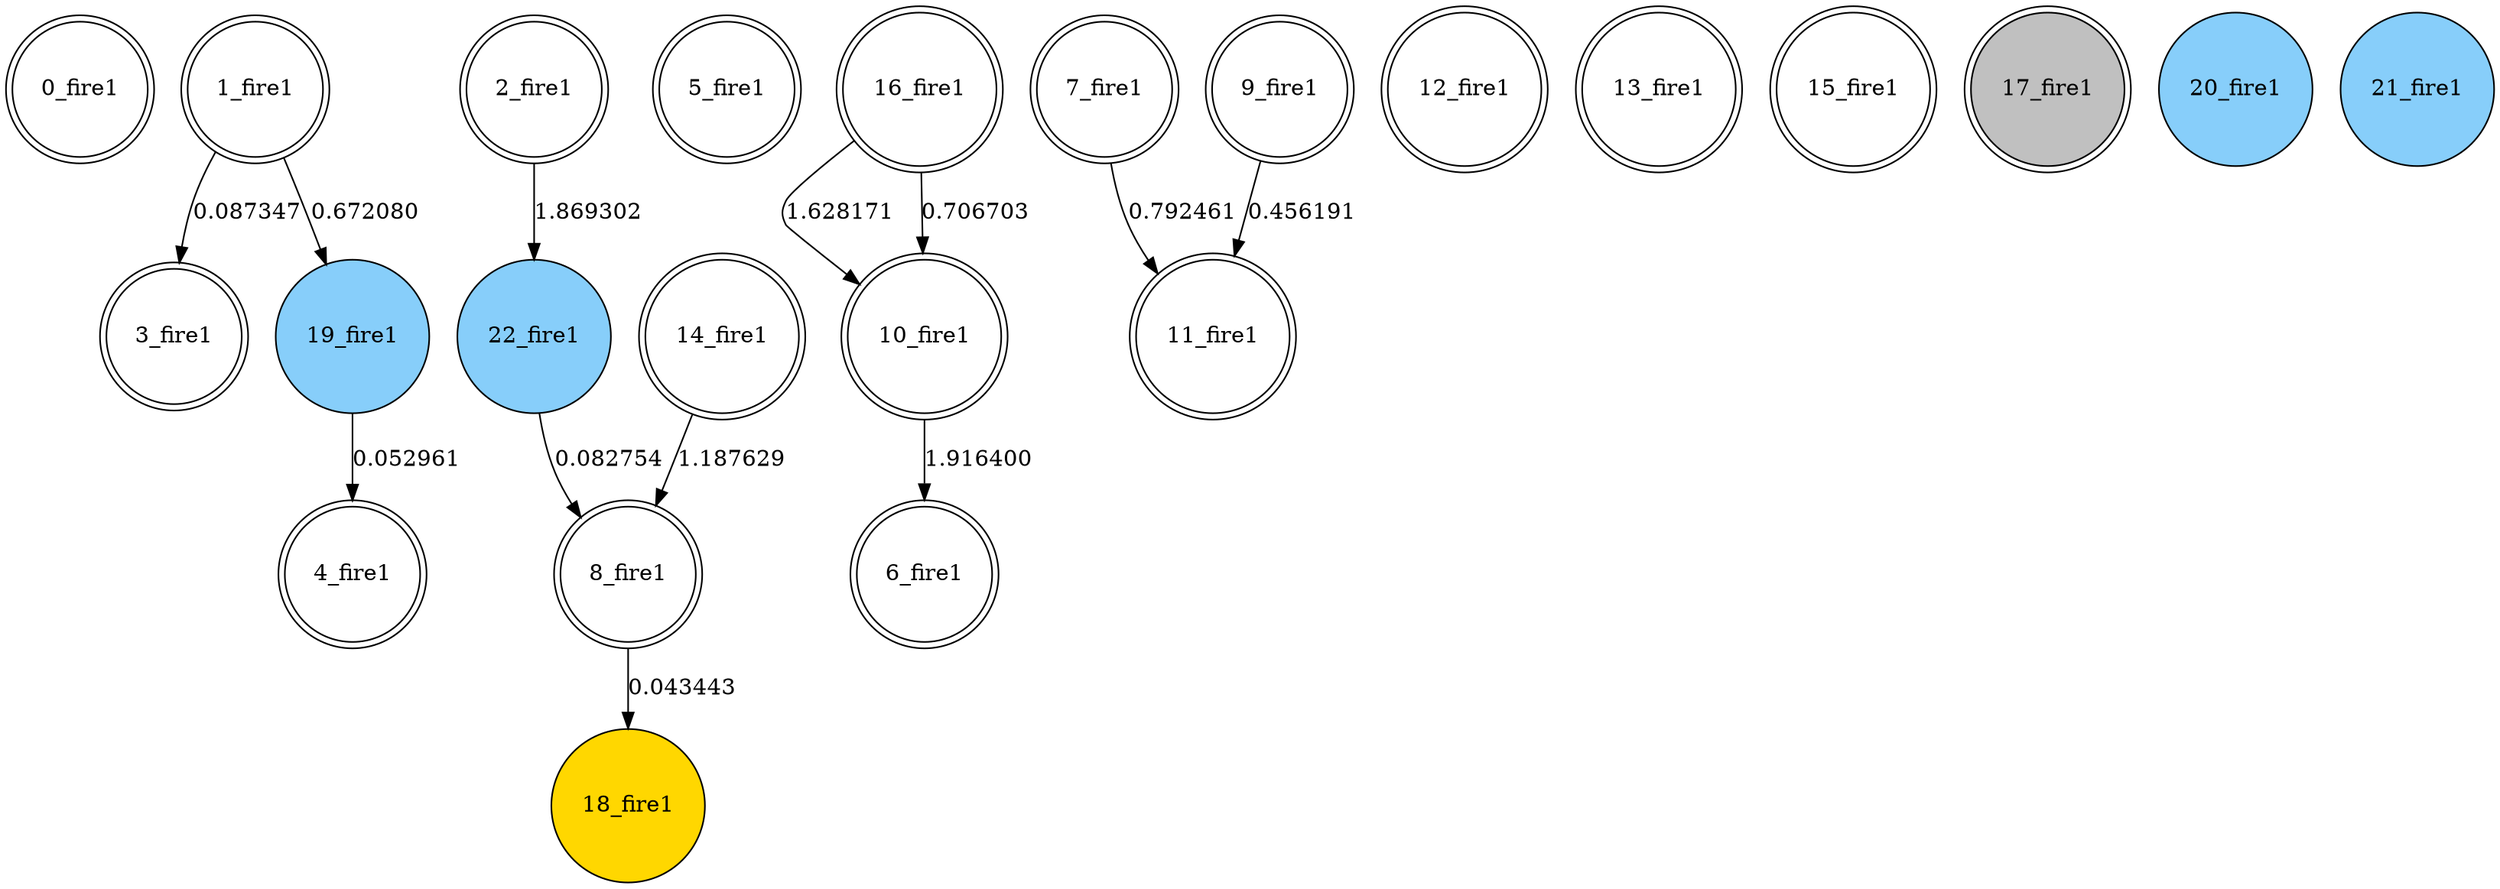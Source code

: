 digraph G {
 node[shape = circle]
0 [label="0_fire1",shape=doublecircle]
1 [label="1_fire1",shape=doublecircle]
2 [label="2_fire1",shape=doublecircle]
3 [label="3_fire1",shape=doublecircle]
4 [label="4_fire1",shape=doublecircle]
5 [label="5_fire1",shape=doublecircle]
6 [label="6_fire1",shape=doublecircle]
7 [label="7_fire1",shape=doublecircle]
8 [label="8_fire1",shape=doublecircle]
9 [label="9_fire1",shape=doublecircle]
10 [label="10_fire1",shape=doublecircle]
11 [label="11_fire1",shape=doublecircle]
12 [label="12_fire1",shape=doublecircle]
13 [label="13_fire1",shape=doublecircle]
14 [label="14_fire1",shape=doublecircle]
15 [label="15_fire1",shape=doublecircle]
16 [label="16_fire1",shape=doublecircle]
17 [label="17_fire1",shape=doublecircle, style=filled, fillcolor=gray]
18 [label="18_fire1",style=filled, fillcolor=gold]
19 [label="19_fire1",style=filled, fillcolor=lightskyblue]
20 [label="20_fire1",style=filled, fillcolor=lightskyblue]
21 [label="21_fire1",style=filled, fillcolor=lightskyblue]
22 [label="22_fire1",style=filled, fillcolor=lightskyblue]
1 -> 19 [label="0.672080"]
9 -> 11 [label="0.456191"]
8 -> 18 [label="0.043443"]
19 -> 4 [label="0.052961"]
7 -> 11 [label="0.792461"]
16 -> 10 [label="1.628171"]
1 -> 3 [label="0.087347"]
16 -> 10 [label="0.706703"]
10 -> 6 [label="1.916400"]
14 -> 8 [label="1.187629"]
22 -> 8 [label="0.082754"]
2 -> 22 [label="1.869302"]
}
